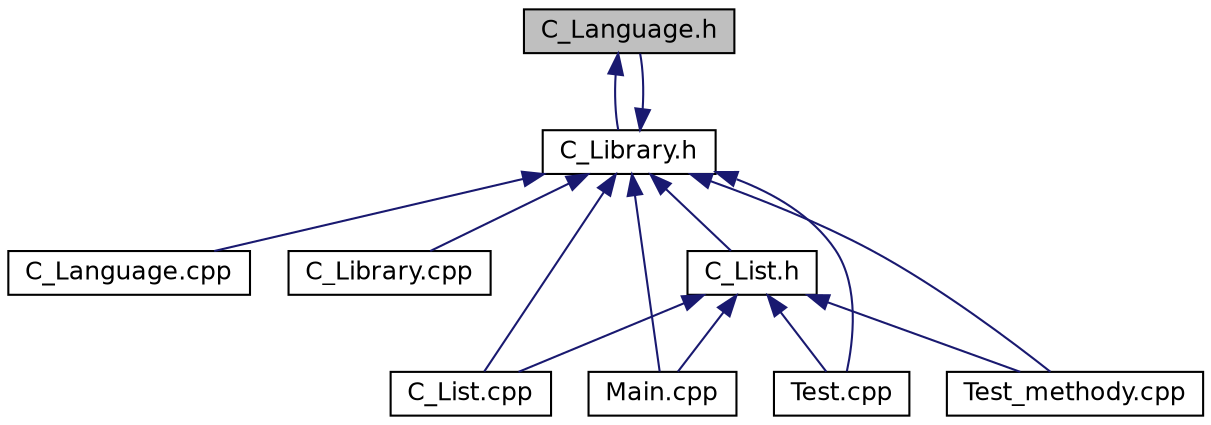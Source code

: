 digraph "C_Language.h"
{
 // LATEX_PDF_SIZE
  edge [fontname="Helvetica",fontsize="12",labelfontname="Helvetica",labelfontsize="12"];
  node [fontname="Helvetica",fontsize="12",shape=record];
  Node1 [label="C_Language.h",height=0.2,width=0.4,color="black", fillcolor="grey75", style="filled", fontcolor="black",tooltip=" "];
  Node1 -> Node2 [dir="back",color="midnightblue",fontsize="12",style="solid",fontname="Helvetica"];
  Node2 [label="C_Library.h",height=0.2,width=0.4,color="black", fillcolor="white", style="filled",URL="$_c___library_8h.html",tooltip=" "];
  Node2 -> Node3 [dir="back",color="midnightblue",fontsize="12",style="solid",fontname="Helvetica"];
  Node3 [label="C_Language.cpp",height=0.2,width=0.4,color="black", fillcolor="white", style="filled",URL="$_c___language_8cpp.html",tooltip=" "];
  Node2 -> Node1 [dir="back",color="midnightblue",fontsize="12",style="solid",fontname="Helvetica"];
  Node2 -> Node4 [dir="back",color="midnightblue",fontsize="12",style="solid",fontname="Helvetica"];
  Node4 [label="C_Library.cpp",height=0.2,width=0.4,color="black", fillcolor="white", style="filled",URL="$_c___library_8cpp.html",tooltip=" "];
  Node2 -> Node5 [dir="back",color="midnightblue",fontsize="12",style="solid",fontname="Helvetica"];
  Node5 [label="C_List.h",height=0.2,width=0.4,color="black", fillcolor="white", style="filled",URL="$_c___list_8h.html",tooltip=" "];
  Node5 -> Node6 [dir="back",color="midnightblue",fontsize="12",style="solid",fontname="Helvetica"];
  Node6 [label="C_List.cpp",height=0.2,width=0.4,color="black", fillcolor="white", style="filled",URL="$_c___list_8cpp.html",tooltip=" "];
  Node5 -> Node7 [dir="back",color="midnightblue",fontsize="12",style="solid",fontname="Helvetica"];
  Node7 [label="Main.cpp",height=0.2,width=0.4,color="black", fillcolor="white", style="filled",URL="$_main_8cpp.html",tooltip=" "];
  Node5 -> Node8 [dir="back",color="midnightblue",fontsize="12",style="solid",fontname="Helvetica"];
  Node8 [label="Test.cpp",height=0.2,width=0.4,color="black", fillcolor="white", style="filled",URL="$_test_8cpp.html",tooltip=" "];
  Node5 -> Node9 [dir="back",color="midnightblue",fontsize="12",style="solid",fontname="Helvetica"];
  Node9 [label="Test_methody.cpp",height=0.2,width=0.4,color="black", fillcolor="white", style="filled",URL="$_test__methody_8cpp.html",tooltip=" "];
  Node2 -> Node6 [dir="back",color="midnightblue",fontsize="12",style="solid",fontname="Helvetica"];
  Node2 -> Node7 [dir="back",color="midnightblue",fontsize="12",style="solid",fontname="Helvetica"];
  Node2 -> Node8 [dir="back",color="midnightblue",fontsize="12",style="solid",fontname="Helvetica"];
  Node2 -> Node9 [dir="back",color="midnightblue",fontsize="12",style="solid",fontname="Helvetica"];
}
